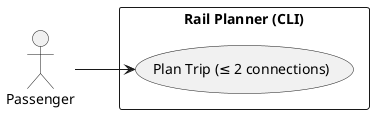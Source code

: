 @startuml use case diagram
left to right direction
actor Passenger as User

rectangle "Rail Planner (CLI)" {
  usecase "Plan Trip (≤ 2 connections)" as UC_Plan
}

User --> UC_Plan

@enduml
